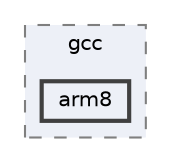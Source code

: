 digraph "external/libcds/cds/compiler/gcc/arm8"
{
 // LATEX_PDF_SIZE
  bgcolor="transparent";
  edge [fontname=Helvetica,fontsize=10,labelfontname=Helvetica,labelfontsize=10];
  node [fontname=Helvetica,fontsize=10,shape=box,height=0.2,width=0.4];
  compound=true
  subgraph clusterdir_7784f9b0c9c89af0e442d1445e4521a4 {
    graph [ bgcolor="#edf0f7", pencolor="grey50", label="gcc", fontname=Helvetica,fontsize=10 style="filled,dashed", URL="dir_7784f9b0c9c89af0e442d1445e4521a4.html",tooltip=""]
  dir_27aa9a0c15f5d2e52f3ad09e79b28010 [label="arm8", fillcolor="#edf0f7", color="grey25", style="filled,bold", URL="dir_27aa9a0c15f5d2e52f3ad09e79b28010.html",tooltip=""];
  }
}
